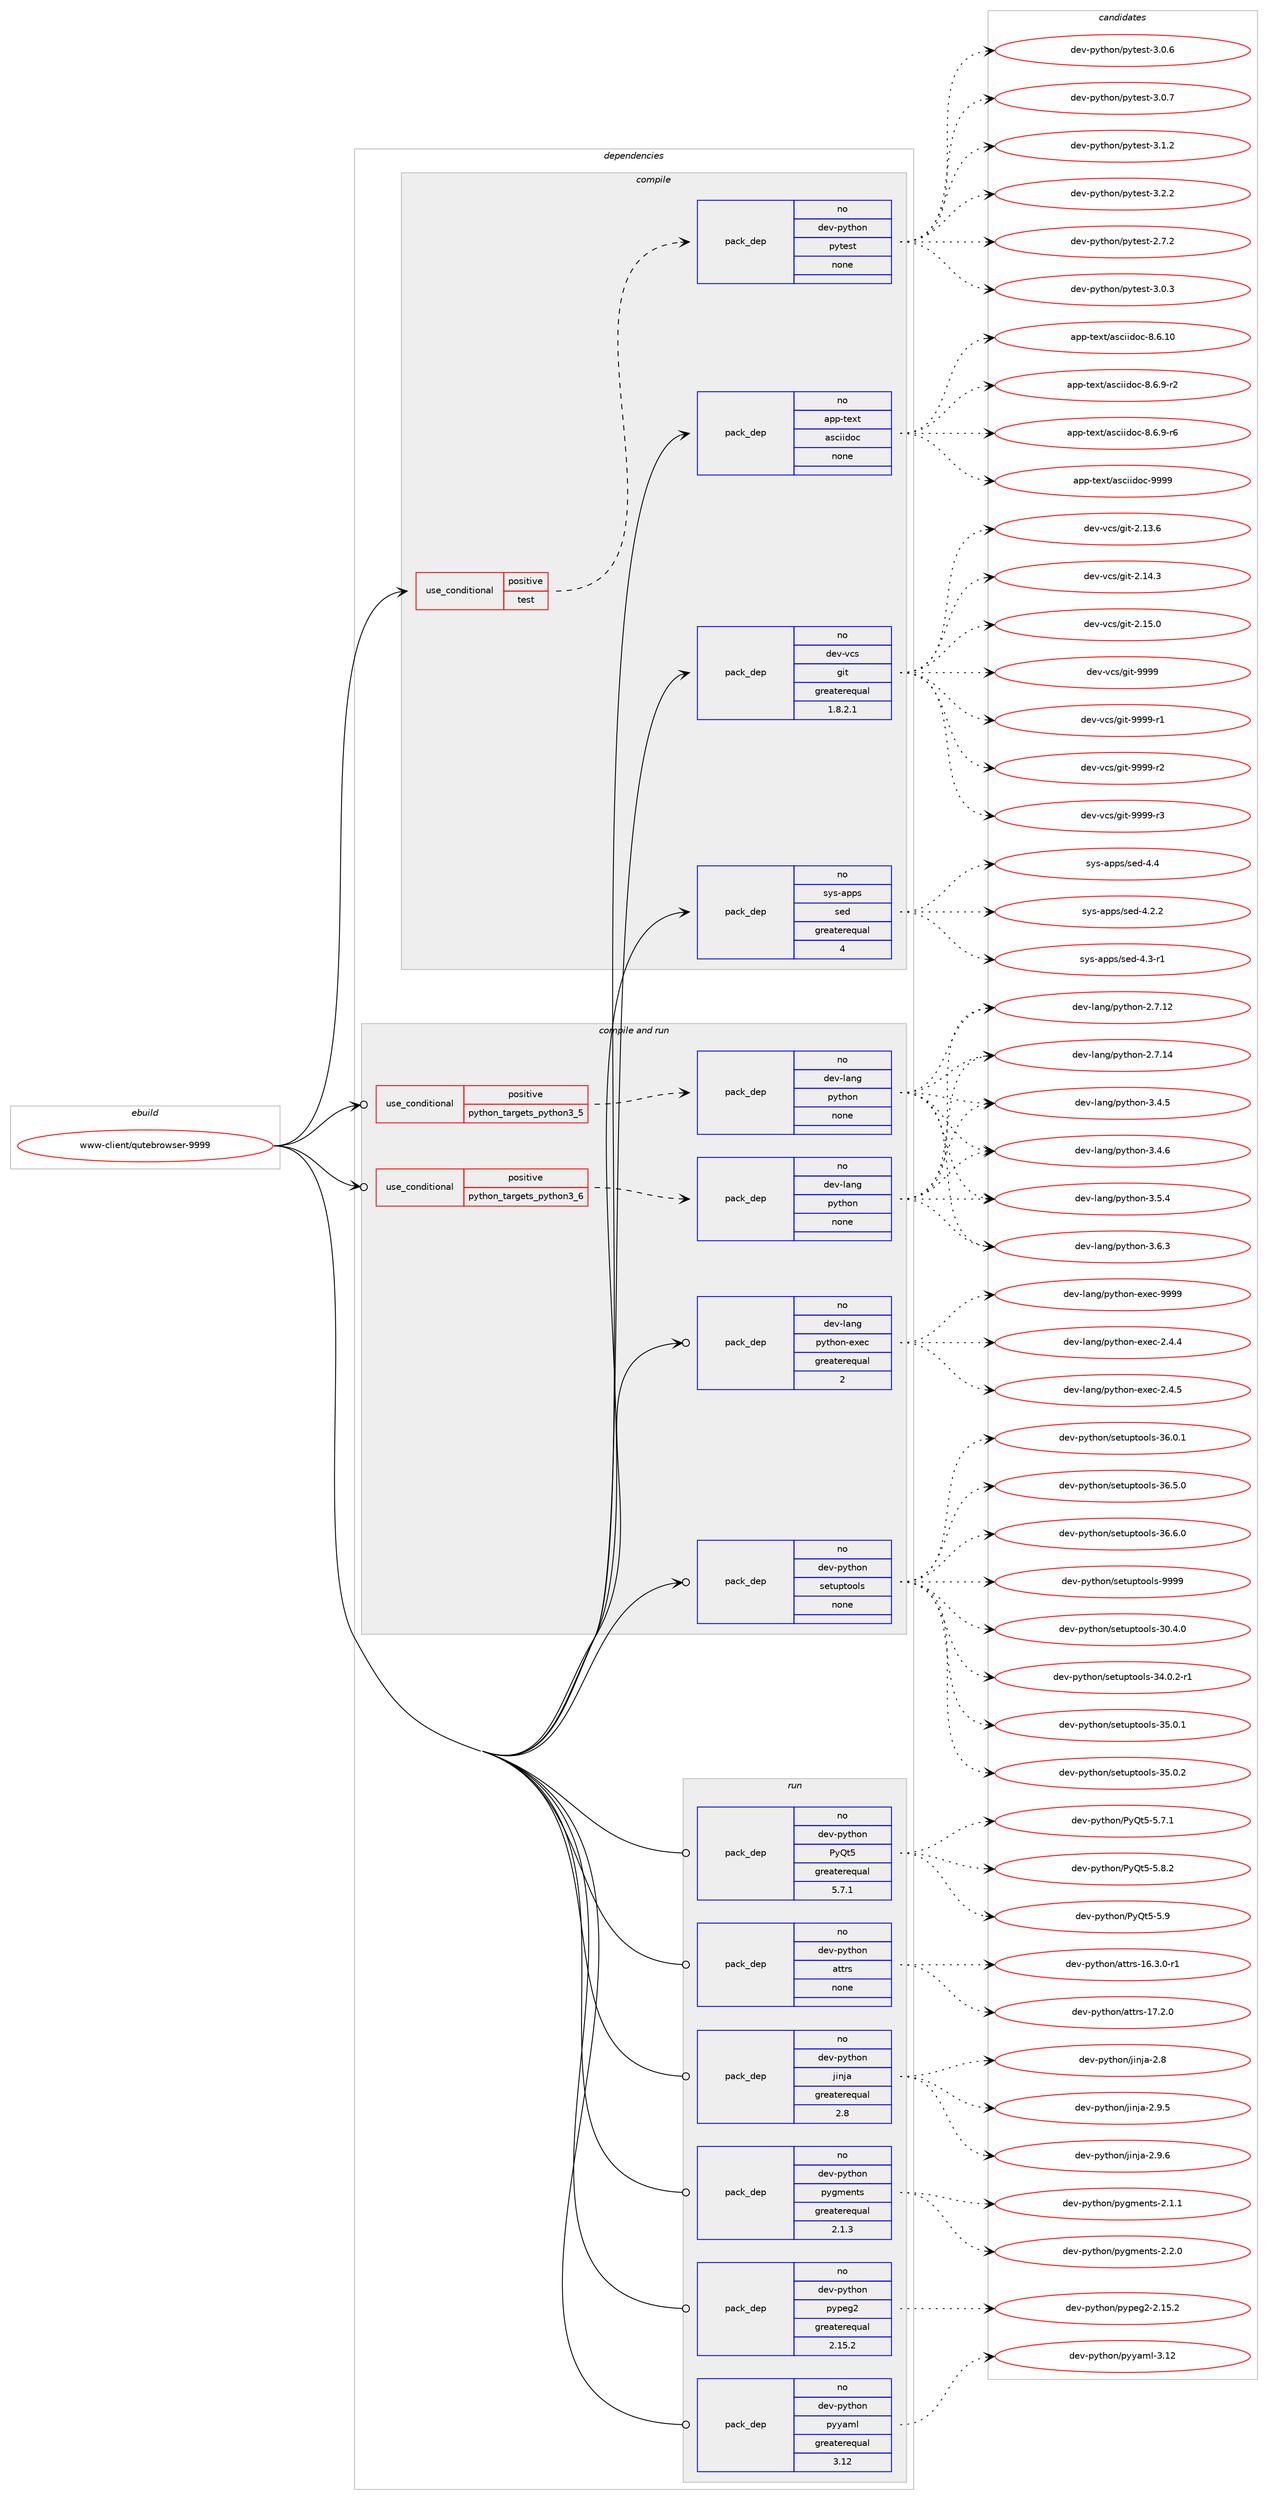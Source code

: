 digraph prolog {

# *************
# Graph options
# *************

newrank=true;
concentrate=true;
compound=true;
graph [rankdir=LR,fontname=Helvetica,fontsize=10,ranksep=1.5];#, ranksep=2.5, nodesep=0.2];
edge  [arrowhead=vee];
node  [fontname=Helvetica,fontsize=10];

# **********
# The ebuild
# **********

subgraph cluster_leftcol {
color=gray;
rank=same;
label=<<i>ebuild</i>>;
id [label="www-client/qutebrowser-9999", color=red, width=4, href="../www-client/qutebrowser-9999.svg"];
}

# ****************
# The dependencies
# ****************

subgraph cluster_midcol {
color=gray;
label=<<i>dependencies</i>>;
subgraph cluster_compile {
fillcolor="#eeeeee";
style=filled;
label=<<i>compile</i>>;
subgraph cond120109 {
dependency504586 [label=<<TABLE BORDER="0" CELLBORDER="1" CELLSPACING="0" CELLPADDING="4"><TR><TD ROWSPAN="3" CELLPADDING="10">use_conditional</TD></TR><TR><TD>positive</TD></TR><TR><TD>test</TD></TR></TABLE>>, shape=none, color=red];
subgraph pack375231 {
dependency504587 [label=<<TABLE BORDER="0" CELLBORDER="1" CELLSPACING="0" CELLPADDING="4" WIDTH="220"><TR><TD ROWSPAN="6" CELLPADDING="30">pack_dep</TD></TR><TR><TD WIDTH="110">no</TD></TR><TR><TD>dev-python</TD></TR><TR><TD>pytest</TD></TR><TR><TD>none</TD></TR><TR><TD></TD></TR></TABLE>>, shape=none, color=blue];
}
dependency504586:e -> dependency504587:w [weight=20,style="dashed",arrowhead="vee"];
}
id:e -> dependency504586:w [weight=20,style="solid",arrowhead="vee"];
subgraph pack375232 {
dependency504588 [label=<<TABLE BORDER="0" CELLBORDER="1" CELLSPACING="0" CELLPADDING="4" WIDTH="220"><TR><TD ROWSPAN="6" CELLPADDING="30">pack_dep</TD></TR><TR><TD WIDTH="110">no</TD></TR><TR><TD>app-text</TD></TR><TR><TD>asciidoc</TD></TR><TR><TD>none</TD></TR><TR><TD></TD></TR></TABLE>>, shape=none, color=blue];
}
id:e -> dependency504588:w [weight=20,style="solid",arrowhead="vee"];
subgraph pack375233 {
dependency504589 [label=<<TABLE BORDER="0" CELLBORDER="1" CELLSPACING="0" CELLPADDING="4" WIDTH="220"><TR><TD ROWSPAN="6" CELLPADDING="30">pack_dep</TD></TR><TR><TD WIDTH="110">no</TD></TR><TR><TD>dev-vcs</TD></TR><TR><TD>git</TD></TR><TR><TD>greaterequal</TD></TR><TR><TD>1.8.2.1</TD></TR></TABLE>>, shape=none, color=blue];
}
id:e -> dependency504589:w [weight=20,style="solid",arrowhead="vee"];
subgraph pack375234 {
dependency504590 [label=<<TABLE BORDER="0" CELLBORDER="1" CELLSPACING="0" CELLPADDING="4" WIDTH="220"><TR><TD ROWSPAN="6" CELLPADDING="30">pack_dep</TD></TR><TR><TD WIDTH="110">no</TD></TR><TR><TD>sys-apps</TD></TR><TR><TD>sed</TD></TR><TR><TD>greaterequal</TD></TR><TR><TD>4</TD></TR></TABLE>>, shape=none, color=blue];
}
id:e -> dependency504590:w [weight=20,style="solid",arrowhead="vee"];
}
subgraph cluster_compileandrun {
fillcolor="#eeeeee";
style=filled;
label=<<i>compile and run</i>>;
subgraph cond120110 {
dependency504591 [label=<<TABLE BORDER="0" CELLBORDER="1" CELLSPACING="0" CELLPADDING="4"><TR><TD ROWSPAN="3" CELLPADDING="10">use_conditional</TD></TR><TR><TD>positive</TD></TR><TR><TD>python_targets_python3_5</TD></TR></TABLE>>, shape=none, color=red];
subgraph pack375235 {
dependency504592 [label=<<TABLE BORDER="0" CELLBORDER="1" CELLSPACING="0" CELLPADDING="4" WIDTH="220"><TR><TD ROWSPAN="6" CELLPADDING="30">pack_dep</TD></TR><TR><TD WIDTH="110">no</TD></TR><TR><TD>dev-lang</TD></TR><TR><TD>python</TD></TR><TR><TD>none</TD></TR><TR><TD></TD></TR></TABLE>>, shape=none, color=blue];
}
dependency504591:e -> dependency504592:w [weight=20,style="dashed",arrowhead="vee"];
}
id:e -> dependency504591:w [weight=20,style="solid",arrowhead="odotvee"];
subgraph cond120111 {
dependency504593 [label=<<TABLE BORDER="0" CELLBORDER="1" CELLSPACING="0" CELLPADDING="4"><TR><TD ROWSPAN="3" CELLPADDING="10">use_conditional</TD></TR><TR><TD>positive</TD></TR><TR><TD>python_targets_python3_6</TD></TR></TABLE>>, shape=none, color=red];
subgraph pack375236 {
dependency504594 [label=<<TABLE BORDER="0" CELLBORDER="1" CELLSPACING="0" CELLPADDING="4" WIDTH="220"><TR><TD ROWSPAN="6" CELLPADDING="30">pack_dep</TD></TR><TR><TD WIDTH="110">no</TD></TR><TR><TD>dev-lang</TD></TR><TR><TD>python</TD></TR><TR><TD>none</TD></TR><TR><TD></TD></TR></TABLE>>, shape=none, color=blue];
}
dependency504593:e -> dependency504594:w [weight=20,style="dashed",arrowhead="vee"];
}
id:e -> dependency504593:w [weight=20,style="solid",arrowhead="odotvee"];
subgraph pack375237 {
dependency504595 [label=<<TABLE BORDER="0" CELLBORDER="1" CELLSPACING="0" CELLPADDING="4" WIDTH="220"><TR><TD ROWSPAN="6" CELLPADDING="30">pack_dep</TD></TR><TR><TD WIDTH="110">no</TD></TR><TR><TD>dev-lang</TD></TR><TR><TD>python-exec</TD></TR><TR><TD>greaterequal</TD></TR><TR><TD>2</TD></TR></TABLE>>, shape=none, color=blue];
}
id:e -> dependency504595:w [weight=20,style="solid",arrowhead="odotvee"];
subgraph pack375238 {
dependency504596 [label=<<TABLE BORDER="0" CELLBORDER="1" CELLSPACING="0" CELLPADDING="4" WIDTH="220"><TR><TD ROWSPAN="6" CELLPADDING="30">pack_dep</TD></TR><TR><TD WIDTH="110">no</TD></TR><TR><TD>dev-python</TD></TR><TR><TD>setuptools</TD></TR><TR><TD>none</TD></TR><TR><TD></TD></TR></TABLE>>, shape=none, color=blue];
}
id:e -> dependency504596:w [weight=20,style="solid",arrowhead="odotvee"];
}
subgraph cluster_run {
fillcolor="#eeeeee";
style=filled;
label=<<i>run</i>>;
subgraph pack375239 {
dependency504597 [label=<<TABLE BORDER="0" CELLBORDER="1" CELLSPACING="0" CELLPADDING="4" WIDTH="220"><TR><TD ROWSPAN="6" CELLPADDING="30">pack_dep</TD></TR><TR><TD WIDTH="110">no</TD></TR><TR><TD>dev-python</TD></TR><TR><TD>PyQt5</TD></TR><TR><TD>greaterequal</TD></TR><TR><TD>5.7.1</TD></TR></TABLE>>, shape=none, color=blue];
}
id:e -> dependency504597:w [weight=20,style="solid",arrowhead="odot"];
subgraph pack375240 {
dependency504598 [label=<<TABLE BORDER="0" CELLBORDER="1" CELLSPACING="0" CELLPADDING="4" WIDTH="220"><TR><TD ROWSPAN="6" CELLPADDING="30">pack_dep</TD></TR><TR><TD WIDTH="110">no</TD></TR><TR><TD>dev-python</TD></TR><TR><TD>attrs</TD></TR><TR><TD>none</TD></TR><TR><TD></TD></TR></TABLE>>, shape=none, color=blue];
}
id:e -> dependency504598:w [weight=20,style="solid",arrowhead="odot"];
subgraph pack375241 {
dependency504599 [label=<<TABLE BORDER="0" CELLBORDER="1" CELLSPACING="0" CELLPADDING="4" WIDTH="220"><TR><TD ROWSPAN="6" CELLPADDING="30">pack_dep</TD></TR><TR><TD WIDTH="110">no</TD></TR><TR><TD>dev-python</TD></TR><TR><TD>jinja</TD></TR><TR><TD>greaterequal</TD></TR><TR><TD>2.8</TD></TR></TABLE>>, shape=none, color=blue];
}
id:e -> dependency504599:w [weight=20,style="solid",arrowhead="odot"];
subgraph pack375242 {
dependency504600 [label=<<TABLE BORDER="0" CELLBORDER="1" CELLSPACING="0" CELLPADDING="4" WIDTH="220"><TR><TD ROWSPAN="6" CELLPADDING="30">pack_dep</TD></TR><TR><TD WIDTH="110">no</TD></TR><TR><TD>dev-python</TD></TR><TR><TD>pygments</TD></TR><TR><TD>greaterequal</TD></TR><TR><TD>2.1.3</TD></TR></TABLE>>, shape=none, color=blue];
}
id:e -> dependency504600:w [weight=20,style="solid",arrowhead="odot"];
subgraph pack375243 {
dependency504601 [label=<<TABLE BORDER="0" CELLBORDER="1" CELLSPACING="0" CELLPADDING="4" WIDTH="220"><TR><TD ROWSPAN="6" CELLPADDING="30">pack_dep</TD></TR><TR><TD WIDTH="110">no</TD></TR><TR><TD>dev-python</TD></TR><TR><TD>pypeg2</TD></TR><TR><TD>greaterequal</TD></TR><TR><TD>2.15.2</TD></TR></TABLE>>, shape=none, color=blue];
}
id:e -> dependency504601:w [weight=20,style="solid",arrowhead="odot"];
subgraph pack375244 {
dependency504602 [label=<<TABLE BORDER="0" CELLBORDER="1" CELLSPACING="0" CELLPADDING="4" WIDTH="220"><TR><TD ROWSPAN="6" CELLPADDING="30">pack_dep</TD></TR><TR><TD WIDTH="110">no</TD></TR><TR><TD>dev-python</TD></TR><TR><TD>pyyaml</TD></TR><TR><TD>greaterequal</TD></TR><TR><TD>3.12</TD></TR></TABLE>>, shape=none, color=blue];
}
id:e -> dependency504602:w [weight=20,style="solid",arrowhead="odot"];
}
}

# **************
# The candidates
# **************

subgraph cluster_choices {
rank=same;
color=gray;
label=<<i>candidates</i>>;

subgraph choice375231 {
color=black;
nodesep=1;
choice1001011184511212111610411111047112121116101115116455046554650 [label="dev-python/pytest-2.7.2", color=red, width=4,href="../dev-python/pytest-2.7.2.svg"];
choice1001011184511212111610411111047112121116101115116455146484651 [label="dev-python/pytest-3.0.3", color=red, width=4,href="../dev-python/pytest-3.0.3.svg"];
choice1001011184511212111610411111047112121116101115116455146484654 [label="dev-python/pytest-3.0.6", color=red, width=4,href="../dev-python/pytest-3.0.6.svg"];
choice1001011184511212111610411111047112121116101115116455146484655 [label="dev-python/pytest-3.0.7", color=red, width=4,href="../dev-python/pytest-3.0.7.svg"];
choice1001011184511212111610411111047112121116101115116455146494650 [label="dev-python/pytest-3.1.2", color=red, width=4,href="../dev-python/pytest-3.1.2.svg"];
choice1001011184511212111610411111047112121116101115116455146504650 [label="dev-python/pytest-3.2.2", color=red, width=4,href="../dev-python/pytest-3.2.2.svg"];
dependency504587:e -> choice1001011184511212111610411111047112121116101115116455046554650:w [style=dotted,weight="100"];
dependency504587:e -> choice1001011184511212111610411111047112121116101115116455146484651:w [style=dotted,weight="100"];
dependency504587:e -> choice1001011184511212111610411111047112121116101115116455146484654:w [style=dotted,weight="100"];
dependency504587:e -> choice1001011184511212111610411111047112121116101115116455146484655:w [style=dotted,weight="100"];
dependency504587:e -> choice1001011184511212111610411111047112121116101115116455146494650:w [style=dotted,weight="100"];
dependency504587:e -> choice1001011184511212111610411111047112121116101115116455146504650:w [style=dotted,weight="100"];
}
subgraph choice375232 {
color=black;
nodesep=1;
choice97112112451161011201164797115991051051001119945564654464948 [label="app-text/asciidoc-8.6.10", color=red, width=4,href="../app-text/asciidoc-8.6.10.svg"];
choice9711211245116101120116479711599105105100111994556465446574511450 [label="app-text/asciidoc-8.6.9-r2", color=red, width=4,href="../app-text/asciidoc-8.6.9-r2.svg"];
choice9711211245116101120116479711599105105100111994556465446574511454 [label="app-text/asciidoc-8.6.9-r6", color=red, width=4,href="../app-text/asciidoc-8.6.9-r6.svg"];
choice9711211245116101120116479711599105105100111994557575757 [label="app-text/asciidoc-9999", color=red, width=4,href="../app-text/asciidoc-9999.svg"];
dependency504588:e -> choice97112112451161011201164797115991051051001119945564654464948:w [style=dotted,weight="100"];
dependency504588:e -> choice9711211245116101120116479711599105105100111994556465446574511450:w [style=dotted,weight="100"];
dependency504588:e -> choice9711211245116101120116479711599105105100111994556465446574511454:w [style=dotted,weight="100"];
dependency504588:e -> choice9711211245116101120116479711599105105100111994557575757:w [style=dotted,weight="100"];
}
subgraph choice375233 {
color=black;
nodesep=1;
choice10010111845118991154710310511645504649514654 [label="dev-vcs/git-2.13.6", color=red, width=4,href="../dev-vcs/git-2.13.6.svg"];
choice10010111845118991154710310511645504649524651 [label="dev-vcs/git-2.14.3", color=red, width=4,href="../dev-vcs/git-2.14.3.svg"];
choice10010111845118991154710310511645504649534648 [label="dev-vcs/git-2.15.0", color=red, width=4,href="../dev-vcs/git-2.15.0.svg"];
choice1001011184511899115471031051164557575757 [label="dev-vcs/git-9999", color=red, width=4,href="../dev-vcs/git-9999.svg"];
choice10010111845118991154710310511645575757574511449 [label="dev-vcs/git-9999-r1", color=red, width=4,href="../dev-vcs/git-9999-r1.svg"];
choice10010111845118991154710310511645575757574511450 [label="dev-vcs/git-9999-r2", color=red, width=4,href="../dev-vcs/git-9999-r2.svg"];
choice10010111845118991154710310511645575757574511451 [label="dev-vcs/git-9999-r3", color=red, width=4,href="../dev-vcs/git-9999-r3.svg"];
dependency504589:e -> choice10010111845118991154710310511645504649514654:w [style=dotted,weight="100"];
dependency504589:e -> choice10010111845118991154710310511645504649524651:w [style=dotted,weight="100"];
dependency504589:e -> choice10010111845118991154710310511645504649534648:w [style=dotted,weight="100"];
dependency504589:e -> choice1001011184511899115471031051164557575757:w [style=dotted,weight="100"];
dependency504589:e -> choice10010111845118991154710310511645575757574511449:w [style=dotted,weight="100"];
dependency504589:e -> choice10010111845118991154710310511645575757574511450:w [style=dotted,weight="100"];
dependency504589:e -> choice10010111845118991154710310511645575757574511451:w [style=dotted,weight="100"];
}
subgraph choice375234 {
color=black;
nodesep=1;
choice115121115459711211211547115101100455246504650 [label="sys-apps/sed-4.2.2", color=red, width=4,href="../sys-apps/sed-4.2.2.svg"];
choice115121115459711211211547115101100455246514511449 [label="sys-apps/sed-4.3-r1", color=red, width=4,href="../sys-apps/sed-4.3-r1.svg"];
choice11512111545971121121154711510110045524652 [label="sys-apps/sed-4.4", color=red, width=4,href="../sys-apps/sed-4.4.svg"];
dependency504590:e -> choice115121115459711211211547115101100455246504650:w [style=dotted,weight="100"];
dependency504590:e -> choice115121115459711211211547115101100455246514511449:w [style=dotted,weight="100"];
dependency504590:e -> choice11512111545971121121154711510110045524652:w [style=dotted,weight="100"];
}
subgraph choice375235 {
color=black;
nodesep=1;
choice10010111845108971101034711212111610411111045504655464950 [label="dev-lang/python-2.7.12", color=red, width=4,href="../dev-lang/python-2.7.12.svg"];
choice10010111845108971101034711212111610411111045504655464952 [label="dev-lang/python-2.7.14", color=red, width=4,href="../dev-lang/python-2.7.14.svg"];
choice100101118451089711010347112121116104111110455146524653 [label="dev-lang/python-3.4.5", color=red, width=4,href="../dev-lang/python-3.4.5.svg"];
choice100101118451089711010347112121116104111110455146524654 [label="dev-lang/python-3.4.6", color=red, width=4,href="../dev-lang/python-3.4.6.svg"];
choice100101118451089711010347112121116104111110455146534652 [label="dev-lang/python-3.5.4", color=red, width=4,href="../dev-lang/python-3.5.4.svg"];
choice100101118451089711010347112121116104111110455146544651 [label="dev-lang/python-3.6.3", color=red, width=4,href="../dev-lang/python-3.6.3.svg"];
dependency504592:e -> choice10010111845108971101034711212111610411111045504655464950:w [style=dotted,weight="100"];
dependency504592:e -> choice10010111845108971101034711212111610411111045504655464952:w [style=dotted,weight="100"];
dependency504592:e -> choice100101118451089711010347112121116104111110455146524653:w [style=dotted,weight="100"];
dependency504592:e -> choice100101118451089711010347112121116104111110455146524654:w [style=dotted,weight="100"];
dependency504592:e -> choice100101118451089711010347112121116104111110455146534652:w [style=dotted,weight="100"];
dependency504592:e -> choice100101118451089711010347112121116104111110455146544651:w [style=dotted,weight="100"];
}
subgraph choice375236 {
color=black;
nodesep=1;
choice10010111845108971101034711212111610411111045504655464950 [label="dev-lang/python-2.7.12", color=red, width=4,href="../dev-lang/python-2.7.12.svg"];
choice10010111845108971101034711212111610411111045504655464952 [label="dev-lang/python-2.7.14", color=red, width=4,href="../dev-lang/python-2.7.14.svg"];
choice100101118451089711010347112121116104111110455146524653 [label="dev-lang/python-3.4.5", color=red, width=4,href="../dev-lang/python-3.4.5.svg"];
choice100101118451089711010347112121116104111110455146524654 [label="dev-lang/python-3.4.6", color=red, width=4,href="../dev-lang/python-3.4.6.svg"];
choice100101118451089711010347112121116104111110455146534652 [label="dev-lang/python-3.5.4", color=red, width=4,href="../dev-lang/python-3.5.4.svg"];
choice100101118451089711010347112121116104111110455146544651 [label="dev-lang/python-3.6.3", color=red, width=4,href="../dev-lang/python-3.6.3.svg"];
dependency504594:e -> choice10010111845108971101034711212111610411111045504655464950:w [style=dotted,weight="100"];
dependency504594:e -> choice10010111845108971101034711212111610411111045504655464952:w [style=dotted,weight="100"];
dependency504594:e -> choice100101118451089711010347112121116104111110455146524653:w [style=dotted,weight="100"];
dependency504594:e -> choice100101118451089711010347112121116104111110455146524654:w [style=dotted,weight="100"];
dependency504594:e -> choice100101118451089711010347112121116104111110455146534652:w [style=dotted,weight="100"];
dependency504594:e -> choice100101118451089711010347112121116104111110455146544651:w [style=dotted,weight="100"];
}
subgraph choice375237 {
color=black;
nodesep=1;
choice1001011184510897110103471121211161041111104510112010199455046524652 [label="dev-lang/python-exec-2.4.4", color=red, width=4,href="../dev-lang/python-exec-2.4.4.svg"];
choice1001011184510897110103471121211161041111104510112010199455046524653 [label="dev-lang/python-exec-2.4.5", color=red, width=4,href="../dev-lang/python-exec-2.4.5.svg"];
choice10010111845108971101034711212111610411111045101120101994557575757 [label="dev-lang/python-exec-9999", color=red, width=4,href="../dev-lang/python-exec-9999.svg"];
dependency504595:e -> choice1001011184510897110103471121211161041111104510112010199455046524652:w [style=dotted,weight="100"];
dependency504595:e -> choice1001011184510897110103471121211161041111104510112010199455046524653:w [style=dotted,weight="100"];
dependency504595:e -> choice10010111845108971101034711212111610411111045101120101994557575757:w [style=dotted,weight="100"];
}
subgraph choice375238 {
color=black;
nodesep=1;
choice100101118451121211161041111104711510111611711211611111110811545514846524648 [label="dev-python/setuptools-30.4.0", color=red, width=4,href="../dev-python/setuptools-30.4.0.svg"];
choice1001011184511212111610411111047115101116117112116111111108115455152464846504511449 [label="dev-python/setuptools-34.0.2-r1", color=red, width=4,href="../dev-python/setuptools-34.0.2-r1.svg"];
choice100101118451121211161041111104711510111611711211611111110811545515346484649 [label="dev-python/setuptools-35.0.1", color=red, width=4,href="../dev-python/setuptools-35.0.1.svg"];
choice100101118451121211161041111104711510111611711211611111110811545515346484650 [label="dev-python/setuptools-35.0.2", color=red, width=4,href="../dev-python/setuptools-35.0.2.svg"];
choice100101118451121211161041111104711510111611711211611111110811545515446484649 [label="dev-python/setuptools-36.0.1", color=red, width=4,href="../dev-python/setuptools-36.0.1.svg"];
choice100101118451121211161041111104711510111611711211611111110811545515446534648 [label="dev-python/setuptools-36.5.0", color=red, width=4,href="../dev-python/setuptools-36.5.0.svg"];
choice100101118451121211161041111104711510111611711211611111110811545515446544648 [label="dev-python/setuptools-36.6.0", color=red, width=4,href="../dev-python/setuptools-36.6.0.svg"];
choice10010111845112121116104111110471151011161171121161111111081154557575757 [label="dev-python/setuptools-9999", color=red, width=4,href="../dev-python/setuptools-9999.svg"];
dependency504596:e -> choice100101118451121211161041111104711510111611711211611111110811545514846524648:w [style=dotted,weight="100"];
dependency504596:e -> choice1001011184511212111610411111047115101116117112116111111108115455152464846504511449:w [style=dotted,weight="100"];
dependency504596:e -> choice100101118451121211161041111104711510111611711211611111110811545515346484649:w [style=dotted,weight="100"];
dependency504596:e -> choice100101118451121211161041111104711510111611711211611111110811545515346484650:w [style=dotted,weight="100"];
dependency504596:e -> choice100101118451121211161041111104711510111611711211611111110811545515446484649:w [style=dotted,weight="100"];
dependency504596:e -> choice100101118451121211161041111104711510111611711211611111110811545515446534648:w [style=dotted,weight="100"];
dependency504596:e -> choice100101118451121211161041111104711510111611711211611111110811545515446544648:w [style=dotted,weight="100"];
dependency504596:e -> choice10010111845112121116104111110471151011161171121161111111081154557575757:w [style=dotted,weight="100"];
}
subgraph choice375239 {
color=black;
nodesep=1;
choice1001011184511212111610411111047801218111653455346554649 [label="dev-python/PyQt5-5.7.1", color=red, width=4,href="../dev-python/PyQt5-5.7.1.svg"];
choice1001011184511212111610411111047801218111653455346564650 [label="dev-python/PyQt5-5.8.2", color=red, width=4,href="../dev-python/PyQt5-5.8.2.svg"];
choice100101118451121211161041111104780121811165345534657 [label="dev-python/PyQt5-5.9", color=red, width=4,href="../dev-python/PyQt5-5.9.svg"];
dependency504597:e -> choice1001011184511212111610411111047801218111653455346554649:w [style=dotted,weight="100"];
dependency504597:e -> choice1001011184511212111610411111047801218111653455346564650:w [style=dotted,weight="100"];
dependency504597:e -> choice100101118451121211161041111104780121811165345534657:w [style=dotted,weight="100"];
}
subgraph choice375240 {
color=black;
nodesep=1;
choice100101118451121211161041111104797116116114115454954465146484511449 [label="dev-python/attrs-16.3.0-r1", color=red, width=4,href="../dev-python/attrs-16.3.0-r1.svg"];
choice10010111845112121116104111110479711611611411545495546504648 [label="dev-python/attrs-17.2.0", color=red, width=4,href="../dev-python/attrs-17.2.0.svg"];
dependency504598:e -> choice100101118451121211161041111104797116116114115454954465146484511449:w [style=dotted,weight="100"];
dependency504598:e -> choice10010111845112121116104111110479711611611411545495546504648:w [style=dotted,weight="100"];
}
subgraph choice375241 {
color=black;
nodesep=1;
choice10010111845112121116104111110471061051101069745504656 [label="dev-python/jinja-2.8", color=red, width=4,href="../dev-python/jinja-2.8.svg"];
choice100101118451121211161041111104710610511010697455046574653 [label="dev-python/jinja-2.9.5", color=red, width=4,href="../dev-python/jinja-2.9.5.svg"];
choice100101118451121211161041111104710610511010697455046574654 [label="dev-python/jinja-2.9.6", color=red, width=4,href="../dev-python/jinja-2.9.6.svg"];
dependency504599:e -> choice10010111845112121116104111110471061051101069745504656:w [style=dotted,weight="100"];
dependency504599:e -> choice100101118451121211161041111104710610511010697455046574653:w [style=dotted,weight="100"];
dependency504599:e -> choice100101118451121211161041111104710610511010697455046574654:w [style=dotted,weight="100"];
}
subgraph choice375242 {
color=black;
nodesep=1;
choice1001011184511212111610411111047112121103109101110116115455046494649 [label="dev-python/pygments-2.1.1", color=red, width=4,href="../dev-python/pygments-2.1.1.svg"];
choice1001011184511212111610411111047112121103109101110116115455046504648 [label="dev-python/pygments-2.2.0", color=red, width=4,href="../dev-python/pygments-2.2.0.svg"];
dependency504600:e -> choice1001011184511212111610411111047112121103109101110116115455046494649:w [style=dotted,weight="100"];
dependency504600:e -> choice1001011184511212111610411111047112121103109101110116115455046504648:w [style=dotted,weight="100"];
}
subgraph choice375243 {
color=black;
nodesep=1;
choice10010111845112121116104111110471121211121011035045504649534650 [label="dev-python/pypeg2-2.15.2", color=red, width=4,href="../dev-python/pypeg2-2.15.2.svg"];
dependency504601:e -> choice10010111845112121116104111110471121211121011035045504649534650:w [style=dotted,weight="100"];
}
subgraph choice375244 {
color=black;
nodesep=1;
choice1001011184511212111610411111047112121121971091084551464950 [label="dev-python/pyyaml-3.12", color=red, width=4,href="../dev-python/pyyaml-3.12.svg"];
dependency504602:e -> choice1001011184511212111610411111047112121121971091084551464950:w [style=dotted,weight="100"];
}
}

}
